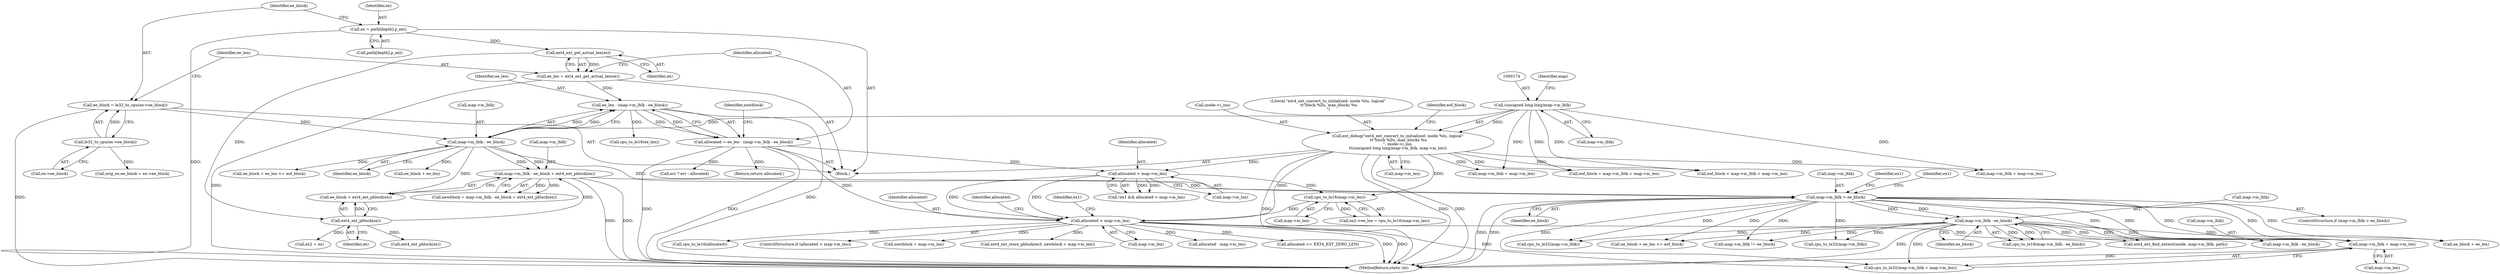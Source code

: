 digraph "1_linux_667eff35a1f56fa74ce98a0c7c29a40adc1ba4e3@pointer" {
"1000583" [label="(Call,map->m_lblk + map->m_len)"];
"1000365" [label="(Call,map->m_lblk - ee_block)"];
"1000351" [label="(Call,map->m_lblk > ee_block)"];
"1000258" [label="(Call,map->m_lblk - ee_block + ext4_ext_pblock(ex))"];
"1000251" [label="(Call,map->m_lblk - ee_block)"];
"1000173" [label="(Call,(unsigned long long)map->m_lblk)"];
"1000237" [label="(Call,ee_block = le32_to_cpu(ex->ee_block))"];
"1000239" [label="(Call,le32_to_cpu(ex->ee_block))"];
"1000264" [label="(Call,ext4_ext_pblock(ex))"];
"1000245" [label="(Call,ext4_ext_get_actual_len(ex))"];
"1000230" [label="(Call,ex = path[depth].p_ext)"];
"1000394" [label="(Call,allocated > map->m_len)"];
"1000247" [label="(Call,allocated = ee_len - (map->m_lblk - ee_block))"];
"1000249" [label="(Call,ee_len - (map->m_lblk - ee_block))"];
"1000243" [label="(Call,ee_len = ext4_ext_get_actual_len(ex))"];
"1000380" [label="(Call,allocated > map->m_len)"];
"1000168" [label="(Call,ext_debug(\"ext4_ext_convert_to_initialized: inode %lu, logical\"\n \t\t\"block %llu, max_blocks %u\n\", inode->i_ino,\n\t\t(unsigned long long)map->m_lblk, map->m_len))"];
"1000389" [label="(Call,cpu_to_le16(map->m_len))"];
"1000240" [label="(Call,ex->ee_block)"];
"1000364" [label="(Call,cpu_to_le16(map->m_lblk - ee_block))"];
"1000393" [label="(ControlStructure,if (allocated > map->m_len))"];
"1000266" [label="(Call,ex2 = ex)"];
"1000381" [label="(Identifier,allocated)"];
"1000262" [label="(Call,ee_block + ext4_ext_pblock(ex))"];
"1000693" [label="(Call,ext4_ext_find_extent(inode, map->m_lblk, path))"];
"1000285" [label="(Call,ext4_ext_pblock(ex))"];
"1000369" [label="(Identifier,ee_block)"];
"1000813" [label="(Call,map->m_lblk - ee_block)"];
"1000257" [label="(Identifier,newblock)"];
"1000231" [label="(Identifier,ex)"];
"1000681" [label="(Call,ee_block + ee_len <= eof_block)"];
"1000587" [label="(Call,map->m_len)"];
"1000350" [label="(ControlStructure,if (map->m_lblk > ee_block))"];
"1000290" [label="(Call,ee_block + ee_len)"];
"1000256" [label="(Call,newblock = map->m_lblk - ee_block + ext4_ext_pblock(ex))"];
"1000230" [label="(Call,ex = path[depth].p_ext)"];
"1000592" [label="(Call,newblock + map->m_len)"];
"1000250" [label="(Identifier,ee_len)"];
"1000232" [label="(Call,path[depth].p_ext)"];
"1000280" [label="(Call,cpu_to_le16(ee_len))"];
"1000352" [label="(Call,map->m_lblk)"];
"1000355" [label="(Identifier,ee_block)"];
"1000258" [label="(Call,map->m_lblk - ee_block + ext4_ext_pblock(ex))"];
"1000390" [label="(Call,map->m_len)"];
"1000582" [label="(Call,cpu_to_le32(map->m_lblk + map->m_len))"];
"1000269" [label="(Call,orig_ex.ee_block = ex->ee_block)"];
"1000239" [label="(Call,le32_to_cpu(ex->ee_block))"];
"1000590" [label="(Call,ext4_ext_store_pblock(ex3, newblock + map->m_len))"];
"1000377" [label="(Call,!ex1 && allocated > map->m_len)"];
"1000255" [label="(Identifier,ee_block)"];
"1000404" [label="(Identifier,allocated)"];
"1000382" [label="(Call,map->m_len)"];
"1000755" [label="(Call,map->m_lblk != ee_block)"];
"1000246" [label="(Identifier,ex)"];
"1000380" [label="(Call,allocated > map->m_len)"];
"1000348" [label="(Return,return allocated;)"];
"1000289" [label="(Call,ee_block + ee_len <= eof_block)"];
"1000249" [label="(Call,ee_len - (map->m_lblk - ee_block))"];
"1000395" [label="(Identifier,allocated)"];
"1000366" [label="(Call,map->m_lblk)"];
"1000394" [label="(Call,allocated > map->m_len)"];
"1000243" [label="(Call,ee_len = ext4_ext_get_actual_len(ex))"];
"1000244" [label="(Identifier,ee_len)"];
"1000168" [label="(Call,ext_debug(\"ext4_ext_convert_to_initialized: inode %lu, logical\"\n \t\t\"block %llu, max_blocks %u\n\", inode->i_ino,\n\t\t(unsigned long long)map->m_lblk, map->m_len))"];
"1000583" [label="(Call,map->m_lblk + map->m_len)"];
"1000238" [label="(Identifier,ee_block)"];
"1000444" [label="(Call,cpu_to_le32(map->m_lblk))"];
"1000248" [label="(Identifier,allocated)"];
"1000170" [label="(Call,inode->i_ino)"];
"1000584" [label="(Call,map->m_lblk)"];
"1000178" [label="(Call,map->m_len)"];
"1000379" [label="(Identifier,ex1)"];
"1000251" [label="(Call,map->m_lblk - ee_block)"];
"1000169" [label="(Literal,\"ext4_ext_convert_to_initialized: inode %lu, logical\"\n \t\t\"block %llu, max_blocks %u\n\")"];
"1000203" [label="(Call,map->m_lblk + map->m_len)"];
"1000210" [label="(Call,eof_block = map->m_lblk + map->m_len)"];
"1000264" [label="(Call,ext4_ext_pblock(ex))"];
"1001006" [label="(MethodReturn,static int)"];
"1000396" [label="(Call,map->m_len)"];
"1000602" [label="(Call,allocated - map->m_len)"];
"1000365" [label="(Call,map->m_lblk - ee_block)"];
"1000201" [label="(Call,eof_block < map->m_lblk + map->m_len)"];
"1000265" [label="(Identifier,ex)"];
"1000972" [label="(Call,err ? err : allocated)"];
"1000245" [label="(Call,ext4_ext_get_actual_len(ex))"];
"1000358" [label="(Identifier,ex1)"];
"1000136" [label="(Block,)"];
"1000682" [label="(Call,ee_block + ee_len)"];
"1000385" [label="(Call,ex2->ee_len = cpu_to_le16(map->m_len))"];
"1000252" [label="(Call,map->m_lblk)"];
"1000212" [label="(Call,map->m_lblk + map->m_len)"];
"1000403" [label="(Call,allocated <= EXT4_EXT_ZERO_LEN)"];
"1000237" [label="(Call,ee_block = le32_to_cpu(ex->ee_block))"];
"1000800" [label="(Identifier,ex1)"];
"1000247" [label="(Call,allocated = ee_len - (map->m_lblk - ee_block))"];
"1000259" [label="(Call,map->m_lblk)"];
"1000173" [label="(Call,(unsigned long long)map->m_lblk)"];
"1000182" [label="(Identifier,eof_block)"];
"1000179" [label="(Identifier,map)"];
"1000828" [label="(Call,cpu_to_le32(map->m_lblk))"];
"1000175" [label="(Call,map->m_lblk)"];
"1000839" [label="(Call,cpu_to_le16(allocated))"];
"1000389" [label="(Call,cpu_to_le16(map->m_len))"];
"1000351" [label="(Call,map->m_lblk > ee_block)"];
"1000583" -> "1000582"  [label="AST: "];
"1000583" -> "1000587"  [label="CFG: "];
"1000584" -> "1000583"  [label="AST: "];
"1000587" -> "1000583"  [label="AST: "];
"1000582" -> "1000583"  [label="CFG: "];
"1000583" -> "1001006"  [label="DDG: "];
"1000365" -> "1000583"  [label="DDG: "];
"1000351" -> "1000583"  [label="DDG: "];
"1000394" -> "1000583"  [label="DDG: "];
"1000365" -> "1000364"  [label="AST: "];
"1000365" -> "1000369"  [label="CFG: "];
"1000366" -> "1000365"  [label="AST: "];
"1000369" -> "1000365"  [label="AST: "];
"1000364" -> "1000365"  [label="CFG: "];
"1000365" -> "1001006"  [label="DDG: "];
"1000365" -> "1000364"  [label="DDG: "];
"1000365" -> "1000364"  [label="DDG: "];
"1000351" -> "1000365"  [label="DDG: "];
"1000351" -> "1000365"  [label="DDG: "];
"1000365" -> "1000444"  [label="DDG: "];
"1000365" -> "1000582"  [label="DDG: "];
"1000365" -> "1000681"  [label="DDG: "];
"1000365" -> "1000682"  [label="DDG: "];
"1000365" -> "1000693"  [label="DDG: "];
"1000365" -> "1000755"  [label="DDG: "];
"1000365" -> "1000813"  [label="DDG: "];
"1000365" -> "1000813"  [label="DDG: "];
"1000365" -> "1000828"  [label="DDG: "];
"1000351" -> "1000350"  [label="AST: "];
"1000351" -> "1000355"  [label="CFG: "];
"1000352" -> "1000351"  [label="AST: "];
"1000355" -> "1000351"  [label="AST: "];
"1000358" -> "1000351"  [label="CFG: "];
"1000379" -> "1000351"  [label="CFG: "];
"1000351" -> "1001006"  [label="DDG: "];
"1000351" -> "1001006"  [label="DDG: "];
"1000258" -> "1000351"  [label="DDG: "];
"1000251" -> "1000351"  [label="DDG: "];
"1000351" -> "1000444"  [label="DDG: "];
"1000351" -> "1000582"  [label="DDG: "];
"1000351" -> "1000681"  [label="DDG: "];
"1000351" -> "1000682"  [label="DDG: "];
"1000351" -> "1000693"  [label="DDG: "];
"1000351" -> "1000755"  [label="DDG: "];
"1000351" -> "1000813"  [label="DDG: "];
"1000351" -> "1000813"  [label="DDG: "];
"1000351" -> "1000828"  [label="DDG: "];
"1000258" -> "1000256"  [label="AST: "];
"1000258" -> "1000262"  [label="CFG: "];
"1000259" -> "1000258"  [label="AST: "];
"1000262" -> "1000258"  [label="AST: "];
"1000256" -> "1000258"  [label="CFG: "];
"1000258" -> "1001006"  [label="DDG: "];
"1000258" -> "1001006"  [label="DDG: "];
"1000258" -> "1000256"  [label="DDG: "];
"1000258" -> "1000256"  [label="DDG: "];
"1000251" -> "1000258"  [label="DDG: "];
"1000251" -> "1000258"  [label="DDG: "];
"1000264" -> "1000258"  [label="DDG: "];
"1000251" -> "1000249"  [label="AST: "];
"1000251" -> "1000255"  [label="CFG: "];
"1000252" -> "1000251"  [label="AST: "];
"1000255" -> "1000251"  [label="AST: "];
"1000249" -> "1000251"  [label="CFG: "];
"1000251" -> "1000249"  [label="DDG: "];
"1000251" -> "1000249"  [label="DDG: "];
"1000173" -> "1000251"  [label="DDG: "];
"1000237" -> "1000251"  [label="DDG: "];
"1000251" -> "1000262"  [label="DDG: "];
"1000251" -> "1000289"  [label="DDG: "];
"1000251" -> "1000290"  [label="DDG: "];
"1000173" -> "1000168"  [label="AST: "];
"1000173" -> "1000175"  [label="CFG: "];
"1000174" -> "1000173"  [label="AST: "];
"1000175" -> "1000173"  [label="AST: "];
"1000179" -> "1000173"  [label="CFG: "];
"1000173" -> "1000168"  [label="DDG: "];
"1000173" -> "1000201"  [label="DDG: "];
"1000173" -> "1000203"  [label="DDG: "];
"1000173" -> "1000210"  [label="DDG: "];
"1000173" -> "1000212"  [label="DDG: "];
"1000237" -> "1000136"  [label="AST: "];
"1000237" -> "1000239"  [label="CFG: "];
"1000238" -> "1000237"  [label="AST: "];
"1000239" -> "1000237"  [label="AST: "];
"1000244" -> "1000237"  [label="CFG: "];
"1000237" -> "1001006"  [label="DDG: "];
"1000239" -> "1000237"  [label="DDG: "];
"1000239" -> "1000240"  [label="CFG: "];
"1000240" -> "1000239"  [label="AST: "];
"1000239" -> "1000269"  [label="DDG: "];
"1000264" -> "1000262"  [label="AST: "];
"1000264" -> "1000265"  [label="CFG: "];
"1000265" -> "1000264"  [label="AST: "];
"1000262" -> "1000264"  [label="CFG: "];
"1000264" -> "1000262"  [label="DDG: "];
"1000245" -> "1000264"  [label="DDG: "];
"1000264" -> "1000266"  [label="DDG: "];
"1000264" -> "1000285"  [label="DDG: "];
"1000245" -> "1000243"  [label="AST: "];
"1000245" -> "1000246"  [label="CFG: "];
"1000246" -> "1000245"  [label="AST: "];
"1000243" -> "1000245"  [label="CFG: "];
"1000245" -> "1000243"  [label="DDG: "];
"1000230" -> "1000245"  [label="DDG: "];
"1000230" -> "1000136"  [label="AST: "];
"1000230" -> "1000232"  [label="CFG: "];
"1000231" -> "1000230"  [label="AST: "];
"1000232" -> "1000230"  [label="AST: "];
"1000238" -> "1000230"  [label="CFG: "];
"1000230" -> "1001006"  [label="DDG: "];
"1000394" -> "1000393"  [label="AST: "];
"1000394" -> "1000396"  [label="CFG: "];
"1000395" -> "1000394"  [label="AST: "];
"1000396" -> "1000394"  [label="AST: "];
"1000404" -> "1000394"  [label="CFG: "];
"1000800" -> "1000394"  [label="CFG: "];
"1000394" -> "1001006"  [label="DDG: "];
"1000394" -> "1001006"  [label="DDG: "];
"1000247" -> "1000394"  [label="DDG: "];
"1000380" -> "1000394"  [label="DDG: "];
"1000380" -> "1000394"  [label="DDG: "];
"1000389" -> "1000394"  [label="DDG: "];
"1000168" -> "1000394"  [label="DDG: "];
"1000394" -> "1000403"  [label="DDG: "];
"1000394" -> "1000582"  [label="DDG: "];
"1000394" -> "1000590"  [label="DDG: "];
"1000394" -> "1000592"  [label="DDG: "];
"1000394" -> "1000602"  [label="DDG: "];
"1000394" -> "1000839"  [label="DDG: "];
"1000247" -> "1000136"  [label="AST: "];
"1000247" -> "1000249"  [label="CFG: "];
"1000248" -> "1000247"  [label="AST: "];
"1000249" -> "1000247"  [label="AST: "];
"1000257" -> "1000247"  [label="CFG: "];
"1000247" -> "1001006"  [label="DDG: "];
"1000247" -> "1001006"  [label="DDG: "];
"1000249" -> "1000247"  [label="DDG: "];
"1000249" -> "1000247"  [label="DDG: "];
"1000247" -> "1000348"  [label="DDG: "];
"1000247" -> "1000380"  [label="DDG: "];
"1000247" -> "1000972"  [label="DDG: "];
"1000250" -> "1000249"  [label="AST: "];
"1000249" -> "1001006"  [label="DDG: "];
"1000243" -> "1000249"  [label="DDG: "];
"1000249" -> "1000280"  [label="DDG: "];
"1000243" -> "1000136"  [label="AST: "];
"1000244" -> "1000243"  [label="AST: "];
"1000248" -> "1000243"  [label="CFG: "];
"1000243" -> "1001006"  [label="DDG: "];
"1000380" -> "1000377"  [label="AST: "];
"1000380" -> "1000382"  [label="CFG: "];
"1000381" -> "1000380"  [label="AST: "];
"1000382" -> "1000380"  [label="AST: "];
"1000377" -> "1000380"  [label="CFG: "];
"1000380" -> "1000377"  [label="DDG: "];
"1000380" -> "1000377"  [label="DDG: "];
"1000168" -> "1000380"  [label="DDG: "];
"1000380" -> "1000389"  [label="DDG: "];
"1000168" -> "1000136"  [label="AST: "];
"1000168" -> "1000178"  [label="CFG: "];
"1000169" -> "1000168"  [label="AST: "];
"1000170" -> "1000168"  [label="AST: "];
"1000178" -> "1000168"  [label="AST: "];
"1000182" -> "1000168"  [label="CFG: "];
"1000168" -> "1001006"  [label="DDG: "];
"1000168" -> "1001006"  [label="DDG: "];
"1000168" -> "1001006"  [label="DDG: "];
"1000168" -> "1000201"  [label="DDG: "];
"1000168" -> "1000203"  [label="DDG: "];
"1000168" -> "1000210"  [label="DDG: "];
"1000168" -> "1000212"  [label="DDG: "];
"1000168" -> "1000389"  [label="DDG: "];
"1000389" -> "1000385"  [label="AST: "];
"1000389" -> "1000390"  [label="CFG: "];
"1000390" -> "1000389"  [label="AST: "];
"1000385" -> "1000389"  [label="CFG: "];
"1000389" -> "1000385"  [label="DDG: "];
}
